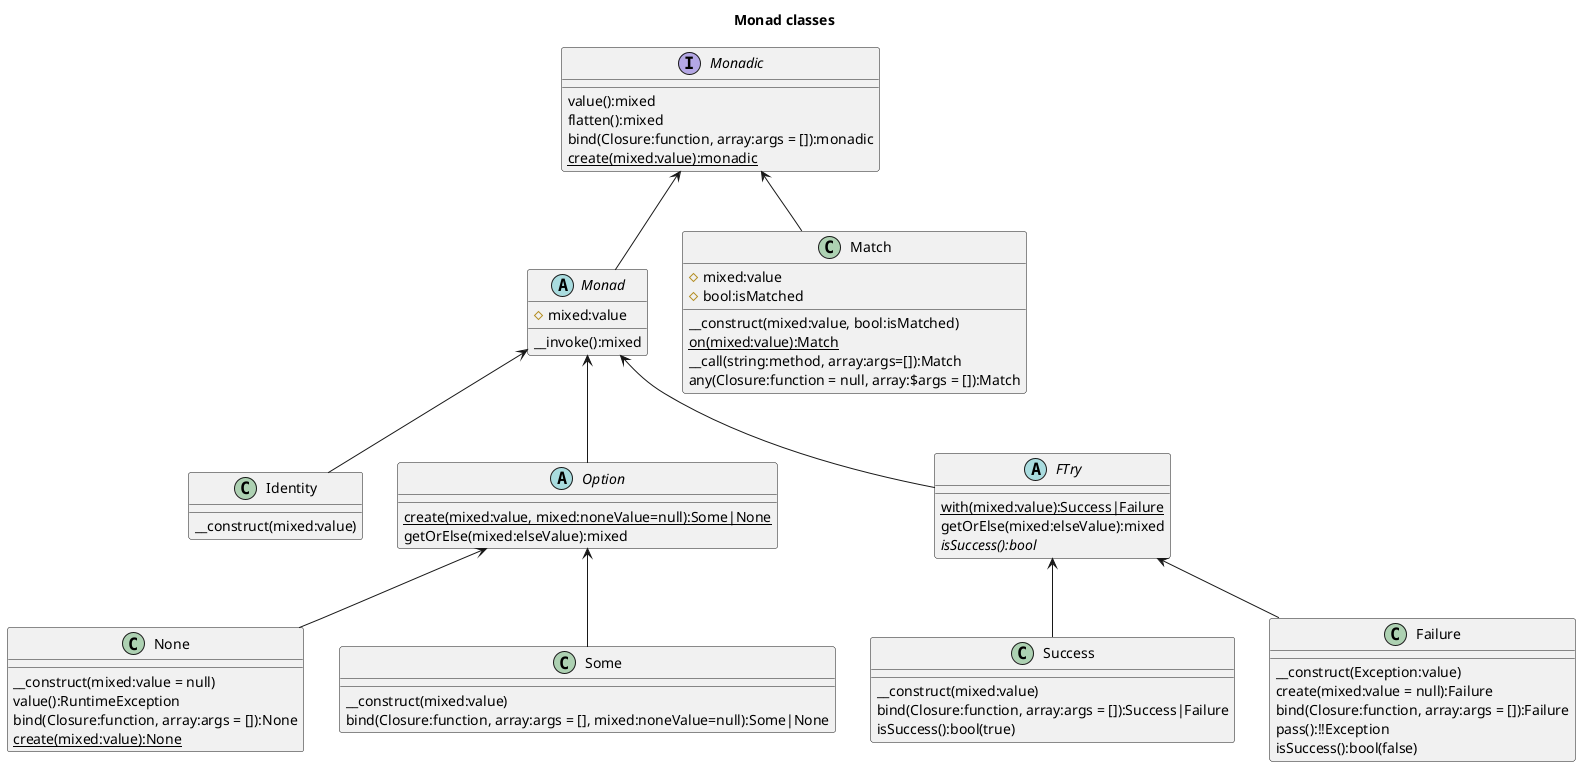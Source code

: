 @startuml
title Monad classes

interface Monadic {
    value():mixed
    flatten():mixed
    bind(Closure:function, array:args = []):monadic
    {static} create(mixed:value):monadic
}

abstract class Monad {
    #mixed:value
    __invoke():mixed
}

class Identity {
    __construct(mixed:value)
}

abstract class Option {
    {static} create(mixed:value, mixed:noneValue=null):Some|None
    getOrElse(mixed:elseValue):mixed
}

class None {
    __construct(mixed:value = null)
    value():RuntimeException
    bind(Closure:function, array:args = []):None
    {static} create(mixed:value):None
}

class Some {
    __construct(mixed:value)
    bind(Closure:function, array:args = [], mixed:noneValue=null):Some|None
}

class Match {
    #mixed:value
    #bool:isMatched
    __construct(mixed:value, bool:isMatched)
    {static} on(mixed:value):Match
    __call(string:method, array:args=[]):Match
    any(Closure:function = null, array:$args = []):Match
}

abstract class FTry {
    {static} with(mixed:value):Success|Failure
    getOrElse(mixed:elseValue):mixed
    {abstract} isSuccess():bool
}

class Success {
    __construct(mixed:value)
    bind(Closure:function, array:args = []):Success|Failure
    isSuccess():bool(true)
}

class Failure {
    __construct(Exception:value)
     create(mixed:value = null):Failure
    bind(Closure:function, array:args = []):Failure
    pass():!!Exception
    isSuccess():bool(false)
}

Monadic <-- Monad
Monadic <-- Match
Monad <-- Identity
Monad <-- Option
Option <-- None
Option <-- Some
Monad <-- FTry
FTry <-- Success
FTry <-- Failure
@enduml